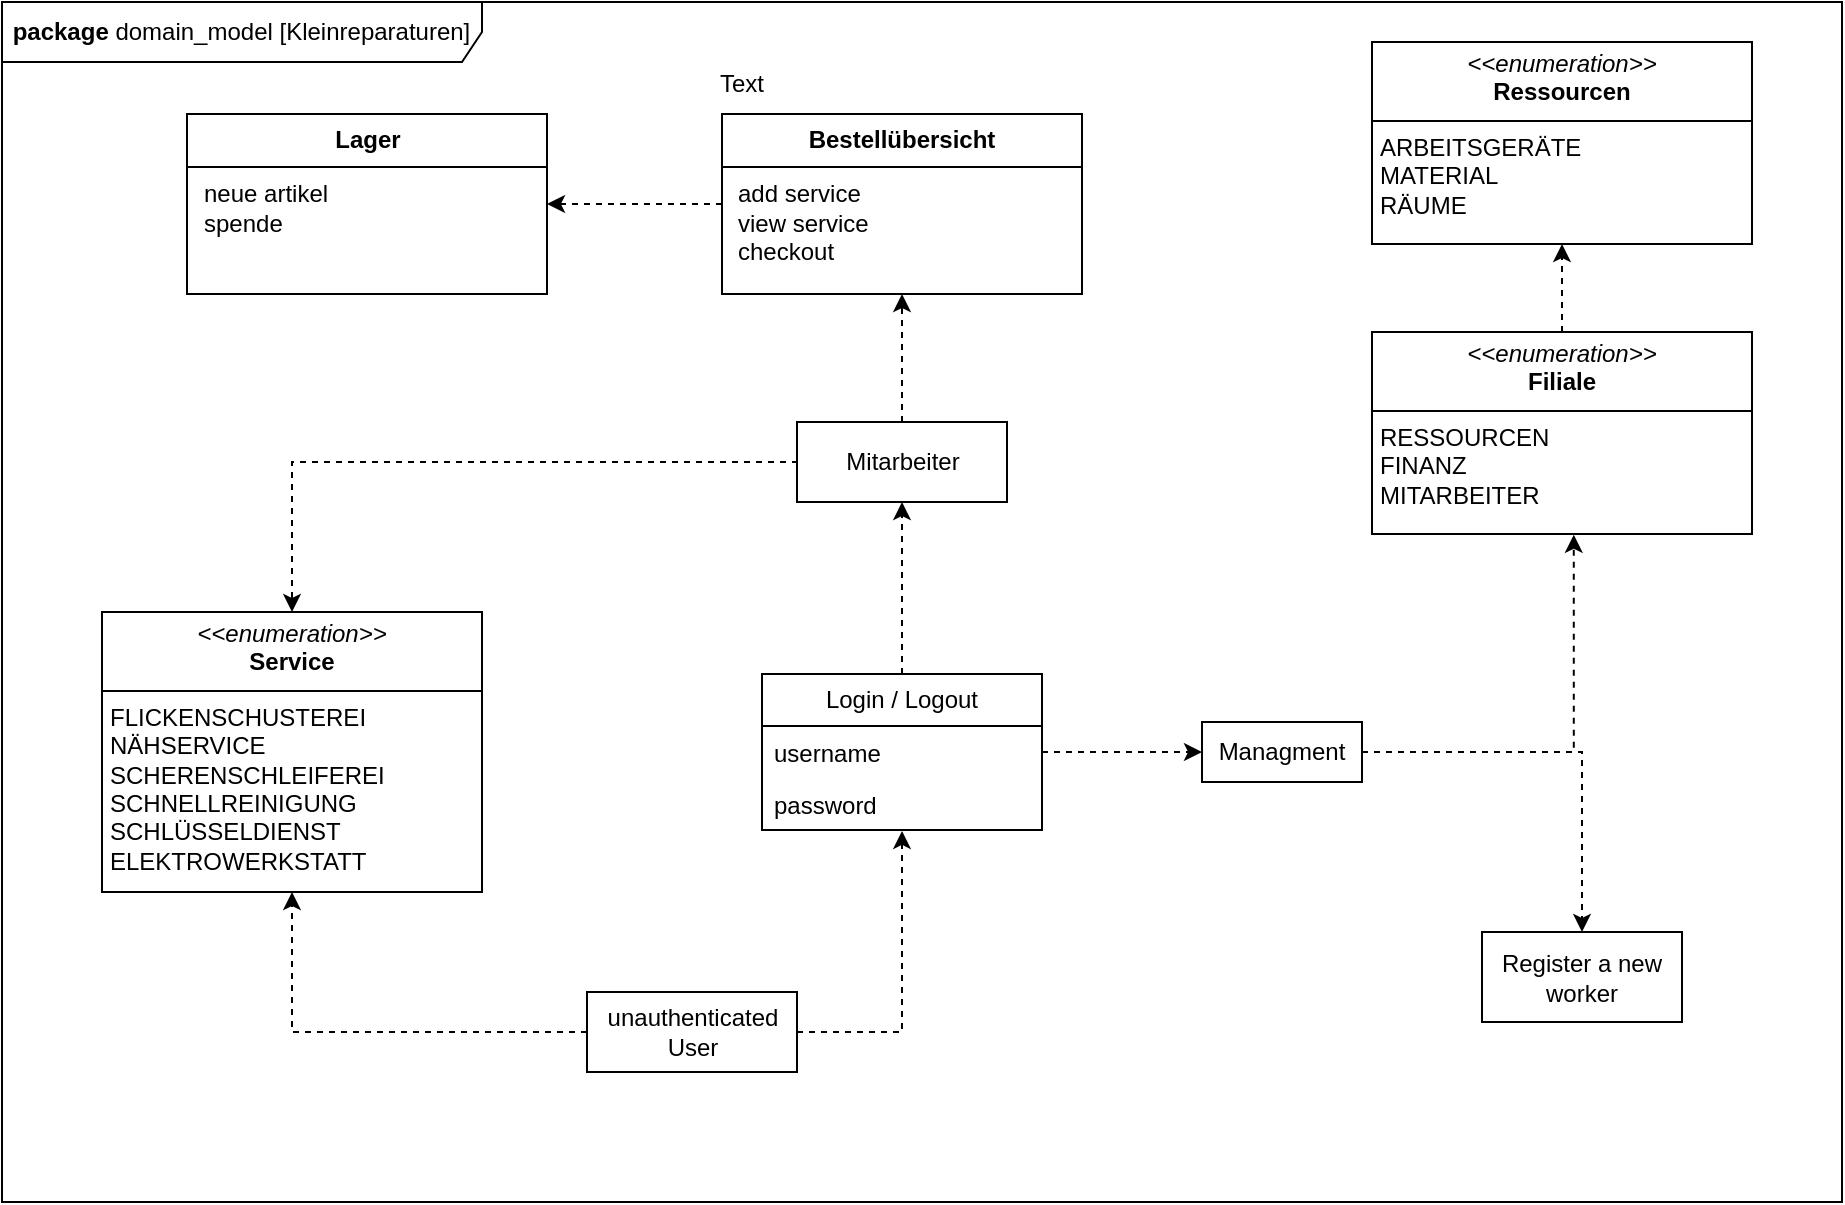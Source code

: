 <mxfile version="24.2.7" type="device" pages="2">
  <diagram name="Version 1 (Phillip)" id="L6WJ-n9LaMaSlscLrdJi">
    <mxGraphModel dx="2260" dy="1101" grid="1" gridSize="10" guides="1" tooltips="1" connect="1" arrows="1" fold="1" page="1" pageScale="1" pageWidth="827" pageHeight="1169" math="0" shadow="0">
      <root>
        <mxCell id="0" />
        <mxCell id="1" parent="0" />
        <mxCell id="zjYy3ChJT-0Ri5l5IQOP-11" style="edgeStyle=orthogonalEdgeStyle;rounded=0;orthogonalLoop=1;jettySize=auto;html=1;exitX=0.5;exitY=0;exitDx=0;exitDy=0;entryX=0.5;entryY=0;entryDx=0;entryDy=0;dashed=1;" parent="1" source="dOtZ_pT3GYtevHpGsgd5-3" target="SFs8FsHkWqWxZYswOkaG-24" edge="1">
          <mxGeometry relative="1" as="geometry">
            <Array as="points">
              <mxPoint x="335" y="280" />
            </Array>
          </mxGeometry>
        </mxCell>
        <mxCell id="dOtZ_pT3GYtevHpGsgd5-6" style="edgeStyle=orthogonalEdgeStyle;rounded=0;orthogonalLoop=1;jettySize=auto;html=1;entryX=0.5;entryY=1;entryDx=0;entryDy=0;dashed=1;" parent="1" source="SFs8FsHkWqWxZYswOkaG-7" target="dOtZ_pT3GYtevHpGsgd5-3" edge="1">
          <mxGeometry relative="1" as="geometry" />
        </mxCell>
        <mxCell id="SFs8FsHkWqWxZYswOkaG-7" value="Login / Logout" style="swimlane;fontStyle=0;childLayout=stackLayout;horizontal=1;startSize=26;fillColor=none;horizontalStack=0;resizeParent=1;resizeParentMax=0;resizeLast=0;collapsible=1;marginBottom=0;whiteSpace=wrap;html=1;" parent="1" vertex="1">
          <mxGeometry x="570" y="386" width="140" height="78" as="geometry" />
        </mxCell>
        <mxCell id="SFs8FsHkWqWxZYswOkaG-8" value="username" style="text;strokeColor=none;fillColor=none;align=left;verticalAlign=top;spacingLeft=4;spacingRight=4;overflow=hidden;rotatable=0;points=[[0,0.5],[1,0.5]];portConstraint=eastwest;whiteSpace=wrap;html=1;" parent="SFs8FsHkWqWxZYswOkaG-7" vertex="1">
          <mxGeometry y="26" width="140" height="26" as="geometry" />
        </mxCell>
        <mxCell id="SFs8FsHkWqWxZYswOkaG-9" value="password" style="text;strokeColor=none;fillColor=none;align=left;verticalAlign=top;spacingLeft=4;spacingRight=4;overflow=hidden;rotatable=0;points=[[0,0.5],[1,0.5]];portConstraint=eastwest;whiteSpace=wrap;html=1;" parent="SFs8FsHkWqWxZYswOkaG-7" vertex="1">
          <mxGeometry y="52" width="140" height="26" as="geometry" />
        </mxCell>
        <mxCell id="SFs8FsHkWqWxZYswOkaG-24" value="&lt;p style=&quot;margin:0px;margin-top:4px;text-align:center;&quot;&gt;&lt;i&gt;&amp;lt;&amp;lt;enumeration&amp;gt;&amp;gt;&lt;/i&gt;&lt;br&gt;&lt;b&gt;Service&lt;/b&gt;&lt;/p&gt;&lt;hr size=&quot;1&quot; style=&quot;border-style:solid;&quot;&gt;&lt;p style=&quot;margin:0px;margin-left:4px;&quot;&gt;FLICKENSCHUSTEREI&lt;/p&gt;&lt;p style=&quot;margin:0px;margin-left:4px;&quot;&gt;NÄHSERVICE&lt;/p&gt;&lt;p style=&quot;margin:0px;margin-left:4px;&quot;&gt;SCHERENSCHLEIFEREI&lt;/p&gt;&lt;p style=&quot;margin:0px;margin-left:4px;&quot;&gt;SCHNELLREINIGUNG&lt;/p&gt;&lt;p style=&quot;margin:0px;margin-left:4px;&quot;&gt;SCHLÜSSELDIENST&lt;/p&gt;&lt;p style=&quot;margin:0px;margin-left:4px;&quot;&gt;ELEKTROWERKSTATT&lt;/p&gt;" style="verticalAlign=top;align=left;overflow=fill;html=1;whiteSpace=wrap;" parent="1" vertex="1">
          <mxGeometry x="240" y="355" width="190" height="140" as="geometry" />
        </mxCell>
        <mxCell id="GpAzizF1g1efMJf02qYt-4" style="edgeStyle=orthogonalEdgeStyle;rounded=0;orthogonalLoop=1;jettySize=auto;html=1;entryX=0.5;entryY=1;entryDx=0;entryDy=0;dashed=1;" parent="1" source="SFs8FsHkWqWxZYswOkaG-30" target="GpAzizF1g1efMJf02qYt-3" edge="1">
          <mxGeometry relative="1" as="geometry" />
        </mxCell>
        <mxCell id="SFs8FsHkWqWxZYswOkaG-30" value="&lt;p style=&quot;margin:0px;margin-top:4px;text-align:center;&quot;&gt;&lt;i&gt;&amp;lt;&amp;lt;enumeration&amp;gt;&amp;gt;&lt;/i&gt;&lt;br&gt;&lt;b&gt;Filiale&lt;/b&gt;&lt;/p&gt;&lt;hr size=&quot;1&quot; style=&quot;border-style:solid;&quot;&gt;&lt;p style=&quot;margin:0px;margin-left:4px;&quot;&gt;RESSOURCEN&lt;/p&gt;&lt;p style=&quot;margin:0px;margin-left:4px;&quot;&gt;FINANZ&lt;/p&gt;&lt;p style=&quot;margin:0px;margin-left:4px;&quot;&gt;MITARBEITER&lt;/p&gt;" style="verticalAlign=top;align=left;overflow=fill;html=1;whiteSpace=wrap;" parent="1" vertex="1">
          <mxGeometry x="875" y="215" width="190" height="101" as="geometry" />
        </mxCell>
        <mxCell id="dOtZ_pT3GYtevHpGsgd5-2" style="edgeStyle=orthogonalEdgeStyle;rounded=0;orthogonalLoop=1;jettySize=auto;html=1;entryX=1;entryY=0.5;entryDx=0;entryDy=0;dashed=1;" parent="1" source="SFs8FsHkWqWxZYswOkaG-37" target="dOtZ_pT3GYtevHpGsgd5-1" edge="1">
          <mxGeometry relative="1" as="geometry" />
        </mxCell>
        <mxCell id="SFs8FsHkWqWxZYswOkaG-37" value="&lt;p style=&quot;margin:0px;margin-top:6px;text-align:center;&quot;&gt;&lt;b&gt;Bestellübersicht&lt;/b&gt;&lt;/p&gt;&lt;hr size=&quot;1&quot; style=&quot;border-style:solid;&quot;&gt;&lt;p style=&quot;margin:0px;margin-left:8px;&quot;&gt;add service&lt;/p&gt;&lt;p style=&quot;margin:0px;margin-left:8px;&quot;&gt;view service&lt;/p&gt;&lt;p style=&quot;margin:0px;margin-left:8px;&quot;&gt;checkout&lt;/p&gt;" style="align=left;overflow=fill;html=1;dropTarget=0;whiteSpace=wrap;" parent="1" vertex="1">
          <mxGeometry x="550" y="106" width="180" height="90" as="geometry" />
        </mxCell>
        <mxCell id="SFs8FsHkWqWxZYswOkaG-41" value="&lt;b&gt;&amp;nbsp;package &lt;/b&gt;domain_model [Kleinreparaturen]" style="shape=umlFrame;whiteSpace=wrap;html=1;pointerEvents=0;width=240;height=30;align=left;" parent="1" vertex="1">
          <mxGeometry x="190" y="50" width="920" height="600" as="geometry" />
        </mxCell>
        <mxCell id="zjYy3ChJT-0Ri5l5IQOP-4" value="Managment" style="html=1;whiteSpace=wrap;" parent="1" vertex="1">
          <mxGeometry x="790" y="410" width="80" height="30" as="geometry" />
        </mxCell>
        <mxCell id="zjYy3ChJT-0Ri5l5IQOP-6" style="edgeStyle=orthogonalEdgeStyle;rounded=0;orthogonalLoop=1;jettySize=auto;html=1;entryX=0;entryY=0.5;entryDx=0;entryDy=0;dashed=1;" parent="1" source="SFs8FsHkWqWxZYswOkaG-8" target="zjYy3ChJT-0Ri5l5IQOP-4" edge="1">
          <mxGeometry relative="1" as="geometry" />
        </mxCell>
        <mxCell id="zjYy3ChJT-0Ri5l5IQOP-7" style="edgeStyle=orthogonalEdgeStyle;rounded=0;orthogonalLoop=1;jettySize=auto;html=1;entryX=0.531;entryY=1.004;entryDx=0;entryDy=0;entryPerimeter=0;dashed=1;" parent="1" source="zjYy3ChJT-0Ri5l5IQOP-4" target="SFs8FsHkWqWxZYswOkaG-30" edge="1">
          <mxGeometry relative="1" as="geometry" />
        </mxCell>
        <mxCell id="zjYy3ChJT-0Ri5l5IQOP-8" style="edgeStyle=orthogonalEdgeStyle;rounded=0;orthogonalLoop=1;jettySize=auto;html=1;entryX=0.5;entryY=0;entryDx=0;entryDy=0;dashed=1;" parent="1" source="zjYy3ChJT-0Ri5l5IQOP-4" target="GpAzizF1g1efMJf02qYt-5" edge="1">
          <mxGeometry relative="1" as="geometry">
            <mxPoint x="975.98" y="496.98" as="targetPoint" />
            <Array as="points">
              <mxPoint x="980" y="425" />
            </Array>
          </mxGeometry>
        </mxCell>
        <mxCell id="GpAzizF1g1efMJf02qYt-2" style="edgeStyle=orthogonalEdgeStyle;rounded=0;orthogonalLoop=1;jettySize=auto;html=1;entryX=0.5;entryY=1;entryDx=0;entryDy=0;dashed=1;" parent="1" source="GpAzizF1g1efMJf02qYt-1" target="SFs8FsHkWqWxZYswOkaG-24" edge="1">
          <mxGeometry relative="1" as="geometry" />
        </mxCell>
        <mxCell id="GpAzizF1g1efMJf02qYt-1" value="unauthenticated&lt;div&gt;User&lt;/div&gt;" style="rounded=0;whiteSpace=wrap;html=1;" parent="1" vertex="1">
          <mxGeometry x="482.5" y="545" width="105" height="40" as="geometry" />
        </mxCell>
        <mxCell id="GpAzizF1g1efMJf02qYt-3" value="&lt;p style=&quot;margin:0px;margin-top:4px;text-align:center;&quot;&gt;&lt;i&gt;&amp;lt;&amp;lt;enumeration&amp;gt;&amp;gt;&lt;/i&gt;&lt;br&gt;&lt;b&gt;Ressourcen&lt;/b&gt;&lt;/p&gt;&lt;hr size=&quot;1&quot; style=&quot;border-style:solid;&quot;&gt;&lt;p style=&quot;margin:0px;margin-left:4px;&quot;&gt;ARBEITSGERÄTE&lt;/p&gt;&lt;p style=&quot;margin:0px;margin-left:4px;&quot;&gt;MATERIAL&lt;/p&gt;&lt;p style=&quot;margin:0px;margin-left:4px;&quot;&gt;RÄUME&lt;/p&gt;" style="verticalAlign=top;align=left;overflow=fill;html=1;whiteSpace=wrap;" parent="1" vertex="1">
          <mxGeometry x="875" y="70" width="190" height="101" as="geometry" />
        </mxCell>
        <mxCell id="GpAzizF1g1efMJf02qYt-5" value="Register a new worker" style="html=1;whiteSpace=wrap;" parent="1" vertex="1">
          <mxGeometry x="930" y="515" width="100" height="45" as="geometry" />
        </mxCell>
        <mxCell id="dOtZ_pT3GYtevHpGsgd5-1" value="&lt;p style=&quot;margin:0px;margin-top:6px;text-align:center;&quot;&gt;&lt;b&gt;Lager&lt;/b&gt;&lt;/p&gt;&lt;hr size=&quot;1&quot; style=&quot;border-style:solid;&quot;&gt;&lt;p style=&quot;margin:0px;margin-left:8px;&quot;&gt;neue artikel&lt;/p&gt;&lt;p style=&quot;margin:0px;margin-left:8px;&quot;&gt;spende&lt;/p&gt;" style="align=left;overflow=fill;html=1;dropTarget=0;whiteSpace=wrap;" parent="1" vertex="1">
          <mxGeometry x="282.5" y="106" width="180" height="90" as="geometry" />
        </mxCell>
        <mxCell id="dOtZ_pT3GYtevHpGsgd5-5" style="edgeStyle=orthogonalEdgeStyle;rounded=0;orthogonalLoop=1;jettySize=auto;html=1;entryX=0.5;entryY=1;entryDx=0;entryDy=0;dashed=1;" parent="1" source="dOtZ_pT3GYtevHpGsgd5-3" target="SFs8FsHkWqWxZYswOkaG-37" edge="1">
          <mxGeometry relative="1" as="geometry" />
        </mxCell>
        <mxCell id="dOtZ_pT3GYtevHpGsgd5-3" value="Mitarbeiter" style="rounded=0;whiteSpace=wrap;html=1;" parent="1" vertex="1">
          <mxGeometry x="587.5" y="260" width="105" height="40" as="geometry" />
        </mxCell>
        <mxCell id="dOtZ_pT3GYtevHpGsgd5-8" style="edgeStyle=orthogonalEdgeStyle;rounded=0;orthogonalLoop=1;jettySize=auto;html=1;entryX=0.5;entryY=1.019;entryDx=0;entryDy=0;entryPerimeter=0;dashed=1;" parent="1" source="GpAzizF1g1efMJf02qYt-1" target="SFs8FsHkWqWxZYswOkaG-9" edge="1">
          <mxGeometry relative="1" as="geometry">
            <Array as="points">
              <mxPoint x="640" y="565" />
            </Array>
          </mxGeometry>
        </mxCell>
        <mxCell id="Pc5kriZWbZrNt8ppmHWM-1" value="Text" style="text;html=1;align=center;verticalAlign=middle;whiteSpace=wrap;rounded=0;" vertex="1" parent="1">
          <mxGeometry x="530" y="76" width="60" height="30" as="geometry" />
        </mxCell>
      </root>
    </mxGraphModel>
  </diagram>
  <diagram id="Yn2aoOHRh6MFNlnkPbl-" name="Version 2 (Jannes)">
    <mxGraphModel dx="3087" dy="2270" grid="1" gridSize="10" guides="1" tooltips="1" connect="1" arrows="1" fold="1" page="1" pageScale="1" pageWidth="827" pageHeight="1169" math="0" shadow="0">
      <root>
        <mxCell id="0" />
        <mxCell id="1" parent="0" />
        <mxCell id="8MOcwneKtv6zkITeavdK-9" style="edgeStyle=orthogonalEdgeStyle;rounded=0;orthogonalLoop=1;jettySize=auto;html=1;entryX=0.5;entryY=1;entryDx=0;entryDy=0;" edge="1" parent="1" source="yJ_Jj67r5UvaJyy1enGA-1" target="8MOcwneKtv6zkITeavdK-4">
          <mxGeometry relative="1" as="geometry" />
        </mxCell>
        <mxCell id="8MOcwneKtv6zkITeavdK-13" style="edgeStyle=orthogonalEdgeStyle;rounded=0;orthogonalLoop=1;jettySize=auto;html=1;entryX=1;entryY=0.5;entryDx=0;entryDy=0;exitX=1;exitY=0.5;exitDx=0;exitDy=0;" edge="1" parent="1" source="yJ_Jj67r5UvaJyy1enGA-1" target="8MOcwneKtv6zkITeavdK-5">
          <mxGeometry relative="1" as="geometry" />
        </mxCell>
        <mxCell id="zqzKAoWXqfA8L6BJdc7o-20" value="&lt;font style=&quot;font-size: 14px;&quot;&gt;1&lt;/font&gt;" style="edgeLabel;html=1;align=center;verticalAlign=middle;resizable=0;points=[];" vertex="1" connectable="0" parent="8MOcwneKtv6zkITeavdK-13">
          <mxGeometry x="0.903" y="1" relative="1" as="geometry">
            <mxPoint as="offset" />
          </mxGeometry>
        </mxCell>
        <mxCell id="33N8ULpZx4EMxlpKR_Wp-2" value="&lt;font style=&quot;font-size: 14px;&quot;&gt;&lt;br&gt;&lt;span style=&quot;color: rgb(0, 0, 0); font-family: Helvetica; font-style: normal; font-variant-ligatures: normal; font-variant-caps: normal; font-weight: 400; letter-spacing: normal; orphans: 2; text-align: center; text-indent: 0px; text-transform: none; widows: 2; word-spacing: 0px; -webkit-text-stroke-width: 0px; white-space: normal; background-color: rgb(251, 251, 251); text-decoration-thickness: initial; text-decoration-style: initial; text-decoration-color: initial; float: none; display: inline !important;&quot;&gt;1 ... *&lt;/span&gt;&lt;br&gt;&lt;/font&gt;" style="edgeLabel;html=1;align=center;verticalAlign=middle;resizable=0;points=[];" vertex="1" connectable="0" parent="8MOcwneKtv6zkITeavdK-13">
          <mxGeometry x="-0.764" y="-1" relative="1" as="geometry">
            <mxPoint as="offset" />
          </mxGeometry>
        </mxCell>
        <mxCell id="yJ_Jj67r5UvaJyy1enGA-1" value="Registered User" style="swimlane;whiteSpace=wrap;html=1;" vertex="1" parent="1">
          <mxGeometry x="450" y="240" width="160" height="160" as="geometry" />
        </mxCell>
        <mxCell id="33N8ULpZx4EMxlpKR_Wp-28" value="USERNAME&lt;div&gt;PASSWORD&lt;/div&gt;&lt;div&gt;ADRESS&lt;/div&gt;" style="text;html=1;align=left;verticalAlign=middle;resizable=0;points=[];autosize=1;strokeColor=none;fillColor=none;" vertex="1" parent="yJ_Jj67r5UvaJyy1enGA-1">
          <mxGeometry x="10" y="30" width="90" height="60" as="geometry" />
        </mxCell>
        <mxCell id="8MOcwneKtv6zkITeavdK-1" value="Kunden" style="swimlane;whiteSpace=wrap;html=1;" vertex="1" parent="1">
          <mxGeometry x="20" y="235" width="120" height="50" as="geometry" />
        </mxCell>
        <mxCell id="33N8ULpZx4EMxlpKR_Wp-29" style="edgeStyle=orthogonalEdgeStyle;rounded=0;orthogonalLoop=1;jettySize=auto;html=1;" edge="1" parent="8MOcwneKtv6zkITeavdK-1" source="nlekxh2a4RUyMmhlE-8h-7">
          <mxGeometry relative="1" as="geometry">
            <mxPoint x="-20" y="405" as="targetPoint" />
            <Array as="points">
              <mxPoint x="20" y="405" />
            </Array>
          </mxGeometry>
        </mxCell>
        <mxCell id="33N8ULpZx4EMxlpKR_Wp-30" value="&lt;font style=&quot;font-size: 14px;&quot;&gt;1&lt;/font&gt;" style="edgeLabel;html=1;align=center;verticalAlign=middle;resizable=0;points=[];" vertex="1" connectable="0" parent="33N8ULpZx4EMxlpKR_Wp-29">
          <mxGeometry x="-0.886" y="1" relative="1" as="geometry">
            <mxPoint as="offset" />
          </mxGeometry>
        </mxCell>
        <mxCell id="nlekxh2a4RUyMmhlE-8h-7" value="KundenID" style="text;html=1;align=center;verticalAlign=middle;resizable=0;points=[];autosize=1;strokeColor=none;fillColor=none;" vertex="1" parent="8MOcwneKtv6zkITeavdK-1">
          <mxGeometry y="22" width="80" height="30" as="geometry" />
        </mxCell>
        <mxCell id="8MOcwneKtv6zkITeavdK-8" style="edgeStyle=orthogonalEdgeStyle;rounded=0;orthogonalLoop=1;jettySize=auto;html=1;exitX=0.5;exitY=0;exitDx=0;exitDy=0;entryX=0.5;entryY=1;entryDx=0;entryDy=0;" edge="1" parent="1" source="8MOcwneKtv6zkITeavdK-2" target="yJ_Jj67r5UvaJyy1enGA-1">
          <mxGeometry relative="1" as="geometry" />
        </mxCell>
        <mxCell id="8MOcwneKtv6zkITeavdK-2" value="Fillialm&lt;span style=&quot;background-color: initial;&quot;&gt;anagement&lt;/span&gt;" style="swimlane;whiteSpace=wrap;html=1;" vertex="1" parent="1">
          <mxGeometry x="520" y="440" width="120" height="52" as="geometry" />
        </mxCell>
        <mxCell id="zqzKAoWXqfA8L6BJdc7o-35" value="ID" style="text;html=1;align=center;verticalAlign=middle;resizable=0;points=[];autosize=1;strokeColor=none;fillColor=none;" vertex="1" parent="8MOcwneKtv6zkITeavdK-2">
          <mxGeometry x="5" y="22" width="40" height="30" as="geometry" />
        </mxCell>
        <mxCell id="8MOcwneKtv6zkITeavdK-10" style="edgeStyle=orthogonalEdgeStyle;rounded=0;orthogonalLoop=1;jettySize=auto;html=1;entryX=1;entryY=0.75;entryDx=0;entryDy=0;exitX=0.5;exitY=0;exitDx=0;exitDy=0;" edge="1" parent="1" source="8MOcwneKtv6zkITeavdK-4" target="8MOcwneKtv6zkITeavdK-5">
          <mxGeometry relative="1" as="geometry" />
        </mxCell>
        <mxCell id="zqzKAoWXqfA8L6BJdc7o-19" value="&lt;font style=&quot;font-size: 14px;&quot;&gt;1&lt;/font&gt;" style="edgeLabel;html=1;align=center;verticalAlign=middle;resizable=0;points=[];" vertex="1" connectable="0" parent="8MOcwneKtv6zkITeavdK-10">
          <mxGeometry x="0.838" y="2" relative="1" as="geometry">
            <mxPoint as="offset" />
          </mxGeometry>
        </mxCell>
        <mxCell id="8MOcwneKtv6zkITeavdK-4" value="User" style="swimlane;whiteSpace=wrap;html=1;" vertex="1" parent="1">
          <mxGeometry x="450" y="110" width="160" height="90" as="geometry" />
        </mxCell>
        <mxCell id="8MOcwneKtv6zkITeavdK-5" value="Fillialmanagementsystem" style="swimlane;whiteSpace=wrap;html=1;" vertex="1" parent="1">
          <mxGeometry x="-90" y="-100" width="180" height="100" as="geometry" />
        </mxCell>
        <mxCell id="8MOcwneKtv6zkITeavdK-11" value="&lt;font style=&quot;font-size: 14px;&quot;&gt;0 ...*&lt;/font&gt;" style="text;html=1;align=center;verticalAlign=middle;whiteSpace=wrap;rounded=0;" vertex="1" parent="1">
          <mxGeometry x="537" y="81" width="60" height="30" as="geometry" />
        </mxCell>
        <mxCell id="ufMA5EX9a9atEQRI4HPc-6" style="edgeStyle=orthogonalEdgeStyle;rounded=0;orthogonalLoop=1;jettySize=auto;html=1;exitX=0.5;exitY=1;exitDx=0;exitDy=0;" edge="1" parent="1" source="8MOcwneKtv6zkITeavdK-15" target="ufMA5EX9a9atEQRI4HPc-5">
          <mxGeometry relative="1" as="geometry" />
        </mxCell>
        <mxCell id="zqzKAoWXqfA8L6BJdc7o-25" value="&lt;font style=&quot;font-size: 14px;&quot;&gt;1&lt;/font&gt;" style="edgeLabel;html=1;align=center;verticalAlign=middle;resizable=0;points=[];" vertex="1" connectable="0" parent="ufMA5EX9a9atEQRI4HPc-6">
          <mxGeometry x="-0.671" relative="1" as="geometry">
            <mxPoint as="offset" />
          </mxGeometry>
        </mxCell>
        <mxCell id="zqzKAoWXqfA8L6BJdc7o-26" value="&lt;font style=&quot;font-size: 14px;&quot;&gt;1...*&lt;/font&gt;" style="edgeLabel;html=1;align=center;verticalAlign=middle;resizable=0;points=[];" vertex="1" connectable="0" parent="ufMA5EX9a9atEQRI4HPc-6">
          <mxGeometry x="0.208" y="1" relative="1" as="geometry">
            <mxPoint as="offset" />
          </mxGeometry>
        </mxCell>
        <mxCell id="nlekxh2a4RUyMmhlE-8h-5" style="edgeStyle=orthogonalEdgeStyle;rounded=0;orthogonalLoop=1;jettySize=auto;html=1;entryX=0;entryY=0.25;entryDx=0;entryDy=0;" edge="1" parent="1" source="8MOcwneKtv6zkITeavdK-15" target="8MOcwneKtv6zkITeavdK-5">
          <mxGeometry relative="1" as="geometry" />
        </mxCell>
        <mxCell id="zqzKAoWXqfA8L6BJdc7o-27" value="&lt;font style=&quot;font-size: 14px;&quot;&gt;1...*&lt;/font&gt;" style="edgeLabel;html=1;align=center;verticalAlign=middle;resizable=0;points=[];" vertex="1" connectable="0" parent="nlekxh2a4RUyMmhlE-8h-5">
          <mxGeometry x="-0.851" y="1" relative="1" as="geometry">
            <mxPoint as="offset" />
          </mxGeometry>
        </mxCell>
        <mxCell id="8MOcwneKtv6zkITeavdK-15" value="ServiceCatalog" style="swimlane;whiteSpace=wrap;html=1;" vertex="1" parent="1">
          <mxGeometry x="-400" y="40" width="160" height="80" as="geometry">
            <mxRectangle x="-120" width="120" height="30" as="alternateBounds" />
          </mxGeometry>
        </mxCell>
        <mxCell id="ufMA5EX9a9atEQRI4HPc-1" value="Bestellübersicht" style="swimlane;whiteSpace=wrap;html=1;" vertex="1" parent="1">
          <mxGeometry x="-200" y="280" width="160" height="80" as="geometry">
            <mxRectangle x="-120" width="120" height="30" as="alternateBounds" />
          </mxGeometry>
        </mxCell>
        <mxCell id="ufMA5EX9a9atEQRI4HPc-2" style="edgeStyle=orthogonalEdgeStyle;rounded=0;orthogonalLoop=1;jettySize=auto;html=1;exitX=0.5;exitY=0;exitDx=0;exitDy=0;entryX=0;entryY=0.75;entryDx=0;entryDy=0;" edge="1" parent="1" source="ufMA5EX9a9atEQRI4HPc-1" target="8MOcwneKtv6zkITeavdK-5">
          <mxGeometry relative="1" as="geometry">
            <mxPoint x="-120" y="10" as="targetPoint" />
          </mxGeometry>
        </mxCell>
        <mxCell id="zqzKAoWXqfA8L6BJdc7o-18" value="&lt;font style=&quot;font-size: 14px;&quot;&gt;1&lt;/font&gt;" style="edgeLabel;html=1;align=center;verticalAlign=middle;resizable=0;points=[];" vertex="1" connectable="0" parent="ufMA5EX9a9atEQRI4HPc-2">
          <mxGeometry x="0.874" y="-1" relative="1" as="geometry">
            <mxPoint as="offset" />
          </mxGeometry>
        </mxCell>
        <mxCell id="zqzKAoWXqfA8L6BJdc7o-24" value="&lt;font style=&quot;font-size: 14px;&quot;&gt;0...*&lt;/font&gt;" style="edgeLabel;html=1;align=center;verticalAlign=middle;resizable=0;points=[];" vertex="1" connectable="0" parent="ufMA5EX9a9atEQRI4HPc-2">
          <mxGeometry x="-0.881" y="2" relative="1" as="geometry">
            <mxPoint as="offset" />
          </mxGeometry>
        </mxCell>
        <mxCell id="ufMA5EX9a9atEQRI4HPc-5" value="Services" style="swimlane;whiteSpace=wrap;html=1;" vertex="1" parent="1">
          <mxGeometry x="-400" y="200" width="160" height="120" as="geometry">
            <mxRectangle x="-120" width="120" height="30" as="alternateBounds" />
          </mxGeometry>
        </mxCell>
        <mxCell id="ufMA5EX9a9atEQRI4HPc-8" value="&lt;p style=&quot;text-wrap: wrap; margin: 0px 0px 0px 4px;&quot;&gt;&lt;br&gt;&lt;/p&gt;" style="text;html=1;align=left;verticalAlign=middle;resizable=0;points=[];autosize=1;strokeColor=none;fillColor=none;" vertex="1" parent="ufMA5EX9a9atEQRI4HPc-5">
          <mxGeometry x="65" y="58" width="30" height="30" as="geometry" />
        </mxCell>
        <mxCell id="nlekxh2a4RUyMmhlE-8h-3" value="&lt;span style=&quot;font-size: 14px;&quot;&gt;NAME&lt;br&gt;PREIS&lt;br&gt;&lt;/span&gt;&lt;div&gt;&lt;span style=&quot;font-size: 14px;&quot;&gt;...&lt;/span&gt;&lt;/div&gt;" style="text;html=1;align=center;verticalAlign=middle;resizable=0;points=[];autosize=1;strokeColor=none;fillColor=none;" vertex="1" parent="ufMA5EX9a9atEQRI4HPc-5">
          <mxGeometry y="23" width="70" height="60" as="geometry" />
        </mxCell>
        <mxCell id="nlekxh2a4RUyMmhlE-8h-9" style="edgeStyle=orthogonalEdgeStyle;rounded=0;orthogonalLoop=1;jettySize=auto;html=1;entryX=0.5;entryY=1;entryDx=0;entryDy=0;" edge="1" parent="1" source="nlekxh2a4RUyMmhlE-8h-6" target="yJ_Jj67r5UvaJyy1enGA-1">
          <mxGeometry relative="1" as="geometry" />
        </mxCell>
        <mxCell id="zqzKAoWXqfA8L6BJdc7o-7" style="edgeStyle=orthogonalEdgeStyle;rounded=0;orthogonalLoop=1;jettySize=auto;html=1;exitX=0;exitY=0.5;exitDx=0;exitDy=0;entryX=0.5;entryY=1;entryDx=0;entryDy=0;" edge="1" parent="1" source="nlekxh2a4RUyMmhlE-8h-6" target="nlekxh2a4RUyMmhlE-8h-17">
          <mxGeometry relative="1" as="geometry">
            <mxPoint x="320" y="220" as="targetPoint" />
          </mxGeometry>
        </mxCell>
        <mxCell id="zqzKAoWXqfA8L6BJdc7o-9" value="&lt;font style=&quot;font-size: 14px;&quot;&gt;0...*&lt;/font&gt;" style="edgeLabel;html=1;align=center;verticalAlign=middle;resizable=0;points=[];" vertex="1" connectable="0" parent="zqzKAoWXqfA8L6BJdc7o-7">
          <mxGeometry x="-0.81" y="2" relative="1" as="geometry">
            <mxPoint as="offset" />
          </mxGeometry>
        </mxCell>
        <mxCell id="nlekxh2a4RUyMmhlE-8h-6" value="Mitarbeiter" style="swimlane;whiteSpace=wrap;html=1;" vertex="1" parent="1">
          <mxGeometry x="390" y="440" width="120" height="52" as="geometry" />
        </mxCell>
        <mxCell id="zqzKAoWXqfA8L6BJdc7o-34" value="ID" style="text;html=1;align=center;verticalAlign=middle;resizable=0;points=[];autosize=1;strokeColor=none;fillColor=none;" vertex="1" parent="nlekxh2a4RUyMmhlE-8h-6">
          <mxGeometry x="5" y="22" width="40" height="30" as="geometry" />
        </mxCell>
        <mxCell id="zqzKAoWXqfA8L6BJdc7o-29" style="edgeStyle=orthogonalEdgeStyle;rounded=0;orthogonalLoop=1;jettySize=auto;html=1;exitX=0.5;exitY=0;exitDx=0;exitDy=0;entryX=0.5;entryY=1;entryDx=0;entryDy=0;" edge="1" parent="1" source="nlekxh2a4RUyMmhlE-8h-10" target="nlekxh2a4RUyMmhlE-8h-22">
          <mxGeometry relative="1" as="geometry" />
        </mxCell>
        <mxCell id="zqzKAoWXqfA8L6BJdc7o-30" value="&lt;font style=&quot;font-size: 14px;&quot;&gt;1...*&lt;/font&gt;" style="edgeLabel;html=1;align=center;verticalAlign=middle;resizable=0;points=[];" vertex="1" connectable="0" parent="zqzKAoWXqfA8L6BJdc7o-29">
          <mxGeometry x="-0.8" relative="1" as="geometry">
            <mxPoint x="15" as="offset" />
          </mxGeometry>
        </mxCell>
        <mxCell id="zqzKAoWXqfA8L6BJdc7o-31" value="&lt;font style=&quot;font-size: 14px;&quot;&gt;0...1&lt;/font&gt;" style="edgeLabel;html=1;align=center;verticalAlign=middle;resizable=0;points=[];" vertex="1" connectable="0" parent="zqzKAoWXqfA8L6BJdc7o-29">
          <mxGeometry x="0.718" y="1" relative="1" as="geometry">
            <mxPoint y="3" as="offset" />
          </mxGeometry>
        </mxCell>
        <mxCell id="zqzKAoWXqfA8L6BJdc7o-32" style="edgeStyle=orthogonalEdgeStyle;rounded=0;orthogonalLoop=1;jettySize=auto;html=1;entryX=0.5;entryY=1;entryDx=0;entryDy=0;" edge="1" parent="1" source="nlekxh2a4RUyMmhlE-8h-10" target="nlekxh2a4RUyMmhlE-8h-23">
          <mxGeometry relative="1" as="geometry" />
        </mxCell>
        <mxCell id="zqzKAoWXqfA8L6BJdc7o-33" value="&lt;font style=&quot;font-size: 14px;&quot;&gt;0...1&lt;/font&gt;" style="edgeLabel;html=1;align=center;verticalAlign=middle;resizable=0;points=[];" vertex="1" connectable="0" parent="zqzKAoWXqfA8L6BJdc7o-32">
          <mxGeometry x="0.708" y="2" relative="1" as="geometry">
            <mxPoint as="offset" />
          </mxGeometry>
        </mxCell>
        <mxCell id="nlekxh2a4RUyMmhlE-8h-10" value="Item" style="swimlane;whiteSpace=wrap;html=1;" vertex="1" parent="1">
          <mxGeometry x="-230" y="582.62" width="230" height="90" as="geometry">
            <mxRectangle x="-120" width="120" height="30" as="alternateBounds" />
          </mxGeometry>
        </mxCell>
        <mxCell id="nlekxh2a4RUyMmhlE-8h-24" value="&lt;div&gt;ITEMID&lt;br&gt;KATEGORIE&lt;br&gt;ZUSTAND&lt;/div&gt;&lt;div&gt;BILD&lt;br&gt;&lt;/div&gt;" style="text;html=1;align=left;verticalAlign=middle;resizable=0;points=[];autosize=1;strokeColor=none;fillColor=none;" vertex="1" parent="nlekxh2a4RUyMmhlE-8h-10">
          <mxGeometry y="20" width="90" height="70" as="geometry" />
        </mxCell>
        <mxCell id="nlekxh2a4RUyMmhlE-8h-37" style="edgeStyle=orthogonalEdgeStyle;rounded=0;orthogonalLoop=1;jettySize=auto;html=1;exitX=1;exitY=0.5;exitDx=0;exitDy=0;entryX=0;entryY=0.25;entryDx=0;entryDy=0;" edge="1" parent="1" source="nlekxh2a4RUyMmhlE-8h-11" target="8MOcwneKtv6zkITeavdK-5">
          <mxGeometry relative="1" as="geometry">
            <Array as="points">
              <mxPoint x="-430" y="40" />
              <mxPoint x="-430" y="-75" />
            </Array>
          </mxGeometry>
        </mxCell>
        <mxCell id="zqzKAoWXqfA8L6BJdc7o-15" value="&lt;font style=&quot;font-size: 14px;&quot;&gt;1...*&lt;/font&gt;" style="edgeLabel;html=1;align=center;verticalAlign=middle;resizable=0;points=[];" vertex="1" connectable="0" parent="nlekxh2a4RUyMmhlE-8h-37">
          <mxGeometry x="-0.913" y="-3" relative="1" as="geometry">
            <mxPoint y="-3" as="offset" />
          </mxGeometry>
        </mxCell>
        <mxCell id="nlekxh2a4RUyMmhlE-8h-11" value="Lager" style="swimlane;whiteSpace=wrap;html=1;" vertex="1" parent="1">
          <mxGeometry x="-620" width="140" height="80" as="geometry">
            <mxRectangle x="-120" width="120" height="30" as="alternateBounds" />
          </mxGeometry>
        </mxCell>
        <mxCell id="nlekxh2a4RUyMmhlE-8h-35" style="edgeStyle=orthogonalEdgeStyle;rounded=0;orthogonalLoop=1;jettySize=auto;html=1;entryX=0;entryY=0.25;entryDx=0;entryDy=0;" edge="1" parent="1" source="nlekxh2a4RUyMmhlE-8h-14" target="8MOcwneKtv6zkITeavdK-5">
          <mxGeometry relative="1" as="geometry" />
        </mxCell>
        <mxCell id="zqzKAoWXqfA8L6BJdc7o-14" value="&lt;font style=&quot;font-size: 14px;&quot;&gt;1&lt;/font&gt;" style="edgeLabel;html=1;align=center;verticalAlign=middle;resizable=0;points=[];" vertex="1" connectable="0" parent="nlekxh2a4RUyMmhlE-8h-35">
          <mxGeometry x="0.811" y="1" relative="1" as="geometry">
            <mxPoint as="offset" />
          </mxGeometry>
        </mxCell>
        <mxCell id="zqzKAoWXqfA8L6BJdc7o-17" value="&lt;font style=&quot;font-size: 14px;&quot;&gt;1&lt;/font&gt;" style="edgeLabel;html=1;align=center;verticalAlign=middle;resizable=0;points=[];" vertex="1" connectable="0" parent="nlekxh2a4RUyMmhlE-8h-35">
          <mxGeometry x="-0.887" y="-1" relative="1" as="geometry">
            <mxPoint as="offset" />
          </mxGeometry>
        </mxCell>
        <mxCell id="nlekxh2a4RUyMmhlE-8h-14" value="Finanzbuchhaltung" style="swimlane;whiteSpace=wrap;html=1;startSize=23;" vertex="1" parent="1">
          <mxGeometry x="-640" y="-100" width="160" height="50" as="geometry" />
        </mxCell>
        <mxCell id="33N8ULpZx4EMxlpKR_Wp-26" value="" style="endArrow=none;html=1;rounded=0;exitX=1.02;exitY=0.209;exitDx=0;exitDy=0;exitPerimeter=0;entryX=0.004;entryY=0.102;entryDx=0;entryDy=0;entryPerimeter=0;" edge="1" parent="nlekxh2a4RUyMmhlE-8h-14" target="8MOcwneKtv6zkITeavdK-5">
          <mxGeometry width="50" height="50" relative="1" as="geometry">
            <mxPoint x="160.2" y="10.45" as="sourcePoint" />
            <mxPoint x="547" y="10" as="targetPoint" />
          </mxGeometry>
        </mxCell>
        <mxCell id="zqzKAoWXqfA8L6BJdc7o-1" style="edgeStyle=orthogonalEdgeStyle;rounded=0;orthogonalLoop=1;jettySize=auto;html=1;entryX=0.75;entryY=1;entryDx=0;entryDy=0;" edge="1" parent="1" source="nlekxh2a4RUyMmhlE-8h-17" target="8MOcwneKtv6zkITeavdK-5">
          <mxGeometry relative="1" as="geometry" />
        </mxCell>
        <mxCell id="zqzKAoWXqfA8L6BJdc7o-21" value="&lt;font style=&quot;font-size: 14px;&quot;&gt;1&lt;/font&gt;" style="edgeLabel;html=1;align=center;verticalAlign=middle;resizable=0;points=[];" vertex="1" connectable="0" parent="zqzKAoWXqfA8L6BJdc7o-1">
          <mxGeometry x="0.855" y="-1" relative="1" as="geometry">
            <mxPoint as="offset" />
          </mxGeometry>
        </mxCell>
        <mxCell id="zqzKAoWXqfA8L6BJdc7o-23" value="&lt;font style=&quot;font-size: 14px;&quot;&gt;0...*&lt;/font&gt;" style="edgeLabel;html=1;align=center;verticalAlign=middle;resizable=0;points=[];" vertex="1" connectable="0" parent="zqzKAoWXqfA8L6BJdc7o-1">
          <mxGeometry x="-0.88" y="1" relative="1" as="geometry">
            <mxPoint as="offset" />
          </mxGeometry>
        </mxCell>
        <mxCell id="nlekxh2a4RUyMmhlE-8h-17" value="Ressourcen" style="swimlane;whiteSpace=wrap;html=1;" vertex="1" parent="1">
          <mxGeometry x="240" y="160" width="160" height="50" as="geometry" />
        </mxCell>
        <mxCell id="zqzKAoWXqfA8L6BJdc7o-4" style="edgeStyle=orthogonalEdgeStyle;rounded=0;orthogonalLoop=1;jettySize=auto;html=1;exitX=1;exitY=0.5;exitDx=0;exitDy=0;entryX=0.5;entryY=1;entryDx=0;entryDy=0;" edge="1" parent="1" source="nlekxh2a4RUyMmhlE-8h-18" target="nlekxh2a4RUyMmhlE-8h-17">
          <mxGeometry relative="1" as="geometry">
            <mxPoint x="320" y="220" as="targetPoint" />
            <Array as="points">
              <mxPoint x="320" y="343" />
            </Array>
          </mxGeometry>
        </mxCell>
        <mxCell id="zqzKAoWXqfA8L6BJdc7o-13" value="&lt;font style=&quot;font-size: 14px;&quot;&gt;0...*&lt;/font&gt;" style="edgeLabel;html=1;align=center;verticalAlign=middle;resizable=0;points=[];" vertex="1" connectable="0" parent="zqzKAoWXqfA8L6BJdc7o-4">
          <mxGeometry x="-0.835" relative="1" as="geometry">
            <mxPoint x="3" as="offset" />
          </mxGeometry>
        </mxCell>
        <mxCell id="nlekxh2a4RUyMmhlE-8h-18" value="Arbeitsgerät" style="swimlane;whiteSpace=wrap;html=1;" vertex="1" parent="1">
          <mxGeometry x="160" y="318" width="120" height="50" as="geometry" />
        </mxCell>
        <mxCell id="zqzKAoWXqfA8L6BJdc7o-5" style="edgeStyle=orthogonalEdgeStyle;rounded=0;orthogonalLoop=1;jettySize=auto;html=1;exitX=1;exitY=0.5;exitDx=0;exitDy=0;entryX=0.5;entryY=1;entryDx=0;entryDy=0;" edge="1" parent="1" source="nlekxh2a4RUyMmhlE-8h-19" target="nlekxh2a4RUyMmhlE-8h-17">
          <mxGeometry relative="1" as="geometry">
            <mxPoint x="320" y="220" as="targetPoint" />
            <Array as="points">
              <mxPoint x="320" y="405" />
            </Array>
          </mxGeometry>
        </mxCell>
        <mxCell id="zqzKAoWXqfA8L6BJdc7o-12" value="&lt;font style=&quot;font-size: 14px;&quot;&gt;0...*&lt;/font&gt;" style="edgeLabel;html=1;align=center;verticalAlign=middle;resizable=0;points=[];" vertex="1" connectable="0" parent="zqzKAoWXqfA8L6BJdc7o-5">
          <mxGeometry x="-0.838" relative="1" as="geometry">
            <mxPoint as="offset" />
          </mxGeometry>
        </mxCell>
        <mxCell id="nlekxh2a4RUyMmhlE-8h-19" value="Material" style="swimlane;whiteSpace=wrap;html=1;startSize=23;" vertex="1" parent="1">
          <mxGeometry x="160" y="380" width="120" height="50" as="geometry" />
        </mxCell>
        <mxCell id="zqzKAoWXqfA8L6BJdc7o-37" style="edgeStyle=orthogonalEdgeStyle;rounded=0;orthogonalLoop=1;jettySize=auto;html=1;entryX=0.5;entryY=1;entryDx=0;entryDy=0;exitX=1;exitY=0.5;exitDx=0;exitDy=0;" edge="1" parent="1" source="nlekxh2a4RUyMmhlE-8h-20" target="nlekxh2a4RUyMmhlE-8h-17">
          <mxGeometry relative="1" as="geometry" />
        </mxCell>
        <mxCell id="zqzKAoWXqfA8L6BJdc7o-39" value="&lt;font style=&quot;font-size: 14px;&quot;&gt;0...*&lt;/font&gt;" style="edgeLabel;html=1;align=center;verticalAlign=middle;resizable=0;points=[];" vertex="1" connectable="0" parent="zqzKAoWXqfA8L6BJdc7o-37">
          <mxGeometry x="-0.859" y="-1" relative="1" as="geometry">
            <mxPoint as="offset" />
          </mxGeometry>
        </mxCell>
        <mxCell id="nlekxh2a4RUyMmhlE-8h-20" value="Räume" style="swimlane;whiteSpace=wrap;html=1;" vertex="1" parent="1">
          <mxGeometry x="160" y="440" width="120" height="51" as="geometry" />
        </mxCell>
        <mxCell id="nlekxh2a4RUyMmhlE-8h-30" style="edgeStyle=orthogonalEdgeStyle;rounded=0;orthogonalLoop=1;jettySize=auto;html=1;exitX=0.5;exitY=0;exitDx=0;exitDy=0;" edge="1" parent="1" source="nlekxh2a4RUyMmhlE-8h-22">
          <mxGeometry relative="1" as="geometry">
            <mxPoint x="-120" y="360" as="targetPoint" />
          </mxGeometry>
        </mxCell>
        <mxCell id="nlekxh2a4RUyMmhlE-8h-22" value="Order" style="swimlane;whiteSpace=wrap;html=1;" vertex="1" parent="1">
          <mxGeometry x="-110" y="400" width="110" height="120" as="geometry" />
        </mxCell>
        <mxCell id="nlekxh2a4RUyMmhlE-8h-28" value="ORDERID&lt;br&gt;ZEITSTEMPEL&lt;div&gt;STATUS&lt;/div&gt;" style="text;html=1;align=left;verticalAlign=middle;resizable=0;points=[];autosize=1;strokeColor=none;fillColor=none;" vertex="1" parent="nlekxh2a4RUyMmhlE-8h-22">
          <mxGeometry y="22" width="110" height="60" as="geometry" />
        </mxCell>
        <mxCell id="nlekxh2a4RUyMmhlE-8h-29" style="edgeStyle=orthogonalEdgeStyle;rounded=0;orthogonalLoop=1;jettySize=auto;html=1;entryX=0.5;entryY=1;entryDx=0;entryDy=0;" edge="1" parent="1" source="nlekxh2a4RUyMmhlE-8h-23" target="ufMA5EX9a9atEQRI4HPc-1">
          <mxGeometry relative="1" as="geometry" />
        </mxCell>
        <mxCell id="nlekxh2a4RUyMmhlE-8h-23" value="Offer" style="swimlane;whiteSpace=wrap;html=1;" vertex="1" parent="1">
          <mxGeometry x="-230" y="400" width="100" height="120" as="geometry" />
        </mxCell>
        <mxCell id="nlekxh2a4RUyMmhlE-8h-31" value="OFFERID&lt;br&gt;PREIS&lt;div&gt;&lt;br&gt;&lt;/div&gt;" style="text;html=1;align=left;verticalAlign=middle;resizable=0;points=[];autosize=1;strokeColor=none;fillColor=none;" vertex="1" parent="nlekxh2a4RUyMmhlE-8h-23">
          <mxGeometry y="22" width="80" height="60" as="geometry" />
        </mxCell>
        <mxCell id="nlekxh2a4RUyMmhlE-8h-25" value="COMMENT" style="text;html=1;align=center;verticalAlign=middle;resizable=0;points=[];autosize=1;strokeColor=none;fillColor=none;" vertex="1" parent="1">
          <mxGeometry x="-185" y="308" width="90" height="30" as="geometry" />
        </mxCell>
        <mxCell id="zqzKAoWXqfA8L6BJdc7o-36" style="edgeStyle=orthogonalEdgeStyle;rounded=0;orthogonalLoop=1;jettySize=auto;html=1;entryX=0.5;entryY=1;entryDx=0;entryDy=0;" edge="1" parent="1" source="nlekxh2a4RUyMmhlE-8h-24" target="nlekxh2a4RUyMmhlE-8h-11">
          <mxGeometry relative="1" as="geometry" />
        </mxCell>
        <mxCell id="zqzKAoWXqfA8L6BJdc7o-40" value="&lt;font style=&quot;font-size: 14px;&quot;&gt;0...*&lt;/font&gt;" style="edgeLabel;html=1;align=center;verticalAlign=middle;resizable=0;points=[];" vertex="1" connectable="0" parent="zqzKAoWXqfA8L6BJdc7o-36">
          <mxGeometry x="-0.926" y="1" relative="1" as="geometry">
            <mxPoint as="offset" />
          </mxGeometry>
        </mxCell>
        <mxCell id="33N8ULpZx4EMxlpKR_Wp-17" value="&lt;font style=&quot;font-size: 14px;&quot;&gt;1&lt;/font&gt;" style="edgeLabel;html=1;align=center;verticalAlign=middle;resizable=0;points=[];" vertex="1" connectable="0" parent="zqzKAoWXqfA8L6BJdc7o-36">
          <mxGeometry x="0.87" y="-2" relative="1" as="geometry">
            <mxPoint as="offset" />
          </mxGeometry>
        </mxCell>
        <mxCell id="zqzKAoWXqfA8L6BJdc7o-41" value="&lt;font style=&quot;font-size: 14px;&quot;&gt;1...*&lt;/font&gt;" style="edgeLabel;html=1;align=center;verticalAlign=middle;resizable=0;points=[];" vertex="1" connectable="0" parent="1">
          <mxGeometry x="-90" y="582.12" as="geometry">
            <mxPoint x="-42" y="-12" as="offset" />
          </mxGeometry>
        </mxCell>
        <mxCell id="33N8ULpZx4EMxlpKR_Wp-3" style="edgeStyle=orthogonalEdgeStyle;rounded=0;orthogonalLoop=1;jettySize=auto;html=1;entryX=0.5;entryY=1;entryDx=0;entryDy=0;exitX=0;exitY=0.25;exitDx=0;exitDy=0;" edge="1" parent="1" source="8MOcwneKtv6zkITeavdK-1" target="8MOcwneKtv6zkITeavdK-5">
          <mxGeometry relative="1" as="geometry">
            <Array as="points">
              <mxPoint x="20" y="250" />
              <mxPoint y="250" />
            </Array>
          </mxGeometry>
        </mxCell>
        <mxCell id="33N8ULpZx4EMxlpKR_Wp-4" style="edgeStyle=orthogonalEdgeStyle;rounded=0;orthogonalLoop=1;jettySize=auto;html=1;entryX=0.75;entryY=0;entryDx=0;entryDy=0;" edge="1" parent="1" source="nlekxh2a4RUyMmhlE-8h-7" target="nlekxh2a4RUyMmhlE-8h-22">
          <mxGeometry relative="1" as="geometry" />
        </mxCell>
        <mxCell id="33N8ULpZx4EMxlpKR_Wp-5" style="edgeStyle=orthogonalEdgeStyle;rounded=0;orthogonalLoop=1;jettySize=auto;html=1;entryX=-0.004;entryY=0.413;entryDx=0;entryDy=0;entryPerimeter=0;" edge="1" parent="1" source="nlekxh2a4RUyMmhlE-8h-28" target="nlekxh2a4RUyMmhlE-8h-18">
          <mxGeometry relative="1" as="geometry" />
        </mxCell>
        <mxCell id="33N8ULpZx4EMxlpKR_Wp-13" value="&lt;font style=&quot;font-size: 14px;&quot;&gt;1...*&lt;/font&gt;" style="edgeLabel;html=1;align=center;verticalAlign=middle;resizable=0;points=[];" vertex="1" connectable="0" parent="33N8ULpZx4EMxlpKR_Wp-5">
          <mxGeometry x="0.693" y="-2" relative="1" as="geometry">
            <mxPoint as="offset" />
          </mxGeometry>
        </mxCell>
        <mxCell id="33N8ULpZx4EMxlpKR_Wp-7" style="edgeStyle=orthogonalEdgeStyle;rounded=0;orthogonalLoop=1;jettySize=auto;html=1;entryX=0;entryY=0.5;entryDx=0;entryDy=0;" edge="1" parent="1" source="nlekxh2a4RUyMmhlE-8h-28" target="nlekxh2a4RUyMmhlE-8h-19">
          <mxGeometry relative="1" as="geometry" />
        </mxCell>
        <mxCell id="33N8ULpZx4EMxlpKR_Wp-8" style="edgeStyle=orthogonalEdgeStyle;rounded=0;orthogonalLoop=1;jettySize=auto;html=1;entryX=0;entryY=0.5;entryDx=0;entryDy=0;" edge="1" parent="1" source="nlekxh2a4RUyMmhlE-8h-28" target="nlekxh2a4RUyMmhlE-8h-20">
          <mxGeometry relative="1" as="geometry" />
        </mxCell>
        <mxCell id="33N8ULpZx4EMxlpKR_Wp-9" style="edgeStyle=orthogonalEdgeStyle;rounded=0;orthogonalLoop=1;jettySize=auto;html=1;entryX=0.25;entryY=1;entryDx=0;entryDy=0;" edge="1" parent="1" source="nlekxh2a4RUyMmhlE-8h-28" target="nlekxh2a4RUyMmhlE-8h-6">
          <mxGeometry relative="1" as="geometry">
            <Array as="points">
              <mxPoint x="80" y="452" />
              <mxPoint x="80" y="512" />
              <mxPoint x="420" y="512" />
            </Array>
          </mxGeometry>
        </mxCell>
        <mxCell id="33N8ULpZx4EMxlpKR_Wp-16" value="1...*" style="edgeLabel;html=1;align=center;verticalAlign=middle;resizable=0;points=[];" vertex="1" connectable="0" parent="33N8ULpZx4EMxlpKR_Wp-9">
          <mxGeometry x="0.731" y="1" relative="1" as="geometry">
            <mxPoint as="offset" />
          </mxGeometry>
        </mxCell>
        <mxCell id="33N8ULpZx4EMxlpKR_Wp-11" value="&lt;font style=&quot;font-size: 14px;&quot;&gt;1...*&lt;/font&gt;" style="edgeLabel;html=1;align=center;verticalAlign=middle;resizable=0;points=[];" vertex="1" connectable="0" parent="1">
          <mxGeometry x="118.004" y="445.001" as="geometry">
            <mxPoint x="-1" y="-40" as="offset" />
          </mxGeometry>
        </mxCell>
        <mxCell id="33N8ULpZx4EMxlpKR_Wp-14" value="&lt;font style=&quot;font-size: 14px;&quot;&gt;1...*&lt;/font&gt;" style="edgeLabel;html=1;align=center;verticalAlign=middle;resizable=0;points=[];" vertex="1" connectable="0" parent="1">
          <mxGeometry x="118.004" y="504.001" as="geometry">
            <mxPoint x="-1" y="-40" as="offset" />
          </mxGeometry>
        </mxCell>
        <mxCell id="33N8ULpZx4EMxlpKR_Wp-15" value="&lt;font style=&quot;font-size: 14px;&quot;&gt;0...*&lt;/font&gt;" style="edgeLabel;html=1;align=center;verticalAlign=middle;resizable=0;points=[];" vertex="1" connectable="0" parent="1">
          <mxGeometry x="40.004" y="492.001" as="geometry">
            <mxPoint x="-1" y="-40" as="offset" />
          </mxGeometry>
        </mxCell>
        <mxCell id="33N8ULpZx4EMxlpKR_Wp-21" value="" style="endArrow=none;html=1;rounded=0;" edge="1" parent="1">
          <mxGeometry width="50" height="50" relative="1" as="geometry">
            <mxPoint x="-630" y="680" as="sourcePoint" />
            <mxPoint x="-630" y="-50" as="targetPoint" />
          </mxGeometry>
        </mxCell>
        <mxCell id="33N8ULpZx4EMxlpKR_Wp-23" value="" style="endArrow=none;html=1;rounded=0;" edge="1" parent="1">
          <mxGeometry width="50" height="50" relative="1" as="geometry">
            <mxPoint x="-631" y="680" as="sourcePoint" />
            <mxPoint x="660.569" y="680" as="targetPoint" />
          </mxGeometry>
        </mxCell>
        <mxCell id="33N8ULpZx4EMxlpKR_Wp-24" value="" style="endArrow=none;html=1;rounded=0;" edge="1" parent="1">
          <mxGeometry width="50" height="50" relative="1" as="geometry">
            <mxPoint x="660" y="680" as="sourcePoint" />
            <mxPoint x="660" y="-90" as="targetPoint" />
          </mxGeometry>
        </mxCell>
        <mxCell id="33N8ULpZx4EMxlpKR_Wp-25" value="" style="endArrow=none;html=1;rounded=0;" edge="1" parent="1">
          <mxGeometry width="50" height="50" relative="1" as="geometry">
            <mxPoint x="90" y="-90" as="sourcePoint" />
            <mxPoint x="660" y="-90" as="targetPoint" />
          </mxGeometry>
        </mxCell>
        <mxCell id="P2Qq_ya99G6y4IiuvPNS-1" value="&lt;b&gt;&amp;nbsp;package &lt;/b&gt;domain_model [Kleinreparaturen]" style="shape=umlFrame;whiteSpace=wrap;html=1;pointerEvents=0;width=240;height=30;align=left;" vertex="1" parent="1">
          <mxGeometry x="-680" y="-150" width="1360" height="850" as="geometry" />
        </mxCell>
      </root>
    </mxGraphModel>
  </diagram>
</mxfile>

